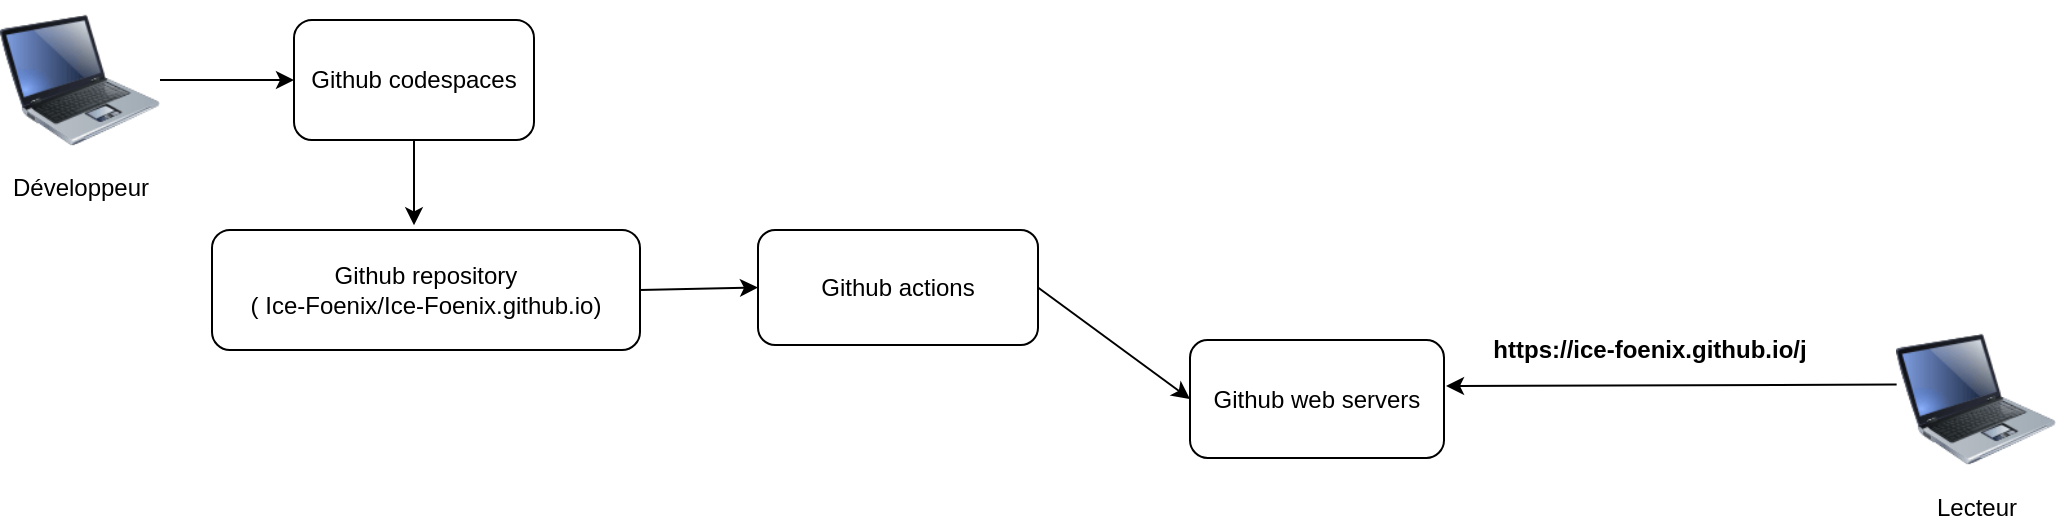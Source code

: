 <mxfile version="22.1.5" type="github">
  <diagram name="Page-1" id="pmQrh8WyugEyjfTZw542">
    <mxGraphModel dx="1243" dy="693" grid="0" gridSize="10" guides="1" tooltips="1" connect="1" arrows="1" fold="1" page="1" pageScale="1" pageWidth="1169" pageHeight="827" math="0" shadow="0">
      <root>
        <mxCell id="0" />
        <mxCell id="1" parent="0" />
        <mxCell id="fqTTrqfbZ0EkqAj8iUrX-1" value="Github codespaces" style="rounded=1;whiteSpace=wrap;html=1;points=[[0,0,0,0,0],[0,0.25,0,0,0],[0,0.5,0,0,0],[0,0.75,0,0,0],[0,1,0,0,0],[0.25,0,0,0,0],[0.25,1,0,0,0],[0.5,0,0,0,0],[0.5,1,0,0,0],[0.75,0,0,0,0],[0.75,1,0,0,0],[1,0,0,0,0],[1,0.25,0,0,0],[1,0.5,0,0,0],[1,0.75,0,0,0],[1,1,0,0,0]];" vertex="1" parent="1">
          <mxGeometry x="254" y="203" width="120" height="60" as="geometry" />
        </mxCell>
        <mxCell id="fqTTrqfbZ0EkqAj8iUrX-2" value="Github actions" style="rounded=1;whiteSpace=wrap;html=1;" vertex="1" parent="1">
          <mxGeometry x="486" y="308" width="140" height="57.5" as="geometry" />
        </mxCell>
        <mxCell id="fqTTrqfbZ0EkqAj8iUrX-3" value="Github web servers" style="rounded=1;whiteSpace=wrap;html=1;" vertex="1" parent="1">
          <mxGeometry x="702" y="363" width="127" height="59" as="geometry" />
        </mxCell>
        <mxCell id="fqTTrqfbZ0EkqAj8iUrX-6" value="Développeur" style="image;html=1;image=img/lib/clip_art/computers/Laptop_128x128.png" vertex="1" parent="1">
          <mxGeometry x="107" y="193" width="80" height="80" as="geometry" />
        </mxCell>
        <mxCell id="fqTTrqfbZ0EkqAj8iUrX-7" value="Lecteur" style="image;html=1;image=img/lib/clip_art/computers/Laptop_128x128.png" vertex="1" parent="1">
          <mxGeometry x="1055" y="352.5" width="80" height="80" as="geometry" />
        </mxCell>
        <mxCell id="fqTTrqfbZ0EkqAj8iUrX-10" value="Github repository&lt;br&gt;( Ice-Foenix/Ice-Foenix.github.io)" style="rounded=1;whiteSpace=wrap;html=1;" vertex="1" parent="1">
          <mxGeometry x="213" y="308" width="214" height="60" as="geometry" />
        </mxCell>
        <mxCell id="fqTTrqfbZ0EkqAj8iUrX-11" value="" style="endArrow=classic;html=1;rounded=0;entryX=0;entryY=0.5;entryDx=0;entryDy=0;entryPerimeter=0;exitX=1;exitY=0.5;exitDx=0;exitDy=0;" edge="1" parent="1" source="fqTTrqfbZ0EkqAj8iUrX-6" target="fqTTrqfbZ0EkqAj8iUrX-1">
          <mxGeometry width="50" height="50" relative="1" as="geometry">
            <mxPoint x="223" y="622" as="sourcePoint" />
            <mxPoint x="273" y="572" as="targetPoint" />
          </mxGeometry>
        </mxCell>
        <mxCell id="fqTTrqfbZ0EkqAj8iUrX-12" value="" style="endArrow=classic;html=1;rounded=0;entryX=0.472;entryY=-0.039;entryDx=0;entryDy=0;exitX=0.5;exitY=1;exitDx=0;exitDy=0;exitPerimeter=0;entryPerimeter=0;" edge="1" parent="1" source="fqTTrqfbZ0EkqAj8iUrX-1" target="fqTTrqfbZ0EkqAj8iUrX-10">
          <mxGeometry width="50" height="50" relative="1" as="geometry">
            <mxPoint x="407" y="484" as="sourcePoint" />
            <mxPoint x="457" y="434" as="targetPoint" />
          </mxGeometry>
        </mxCell>
        <mxCell id="fqTTrqfbZ0EkqAj8iUrX-13" value="" style="endArrow=classic;html=1;rounded=0;exitX=1;exitY=0.5;exitDx=0;exitDy=0;entryX=0;entryY=0.5;entryDx=0;entryDy=0;" edge="1" parent="1" source="fqTTrqfbZ0EkqAj8iUrX-10" target="fqTTrqfbZ0EkqAj8iUrX-2">
          <mxGeometry width="50" height="50" relative="1" as="geometry">
            <mxPoint x="554" y="351" as="sourcePoint" />
            <mxPoint x="604" y="301" as="targetPoint" />
          </mxGeometry>
        </mxCell>
        <mxCell id="fqTTrqfbZ0EkqAj8iUrX-15" value="" style="endArrow=classic;html=1;rounded=0;entryX=0;entryY=0.5;entryDx=0;entryDy=0;exitX=1;exitY=0.5;exitDx=0;exitDy=0;" edge="1" parent="1" source="fqTTrqfbZ0EkqAj8iUrX-2" target="fqTTrqfbZ0EkqAj8iUrX-3">
          <mxGeometry width="50" height="50" relative="1" as="geometry">
            <mxPoint x="779" y="267" as="sourcePoint" />
            <mxPoint x="829" y="217" as="targetPoint" />
          </mxGeometry>
        </mxCell>
        <mxCell id="fqTTrqfbZ0EkqAj8iUrX-16" value="" style="endArrow=classic;html=1;rounded=0;entryX=1.008;entryY=0.39;entryDx=0;entryDy=0;entryPerimeter=0;exitX=0.004;exitY=0.41;exitDx=0;exitDy=0;exitPerimeter=0;" edge="1" parent="1" source="fqTTrqfbZ0EkqAj8iUrX-7" target="fqTTrqfbZ0EkqAj8iUrX-3">
          <mxGeometry width="50" height="50" relative="1" as="geometry">
            <mxPoint x="875" y="465" as="sourcePoint" />
            <mxPoint x="992" y="173" as="targetPoint" />
          </mxGeometry>
        </mxCell>
        <mxCell id="fqTTrqfbZ0EkqAj8iUrX-17" value="https://ice-foenix.github.io/j" style="text;html=1;strokeColor=none;fillColor=none;align=center;verticalAlign=middle;whiteSpace=wrap;rounded=0;fontStyle=1" vertex="1" parent="1">
          <mxGeometry x="846" y="352.5" width="172" height="30" as="geometry" />
        </mxCell>
      </root>
    </mxGraphModel>
  </diagram>
</mxfile>
